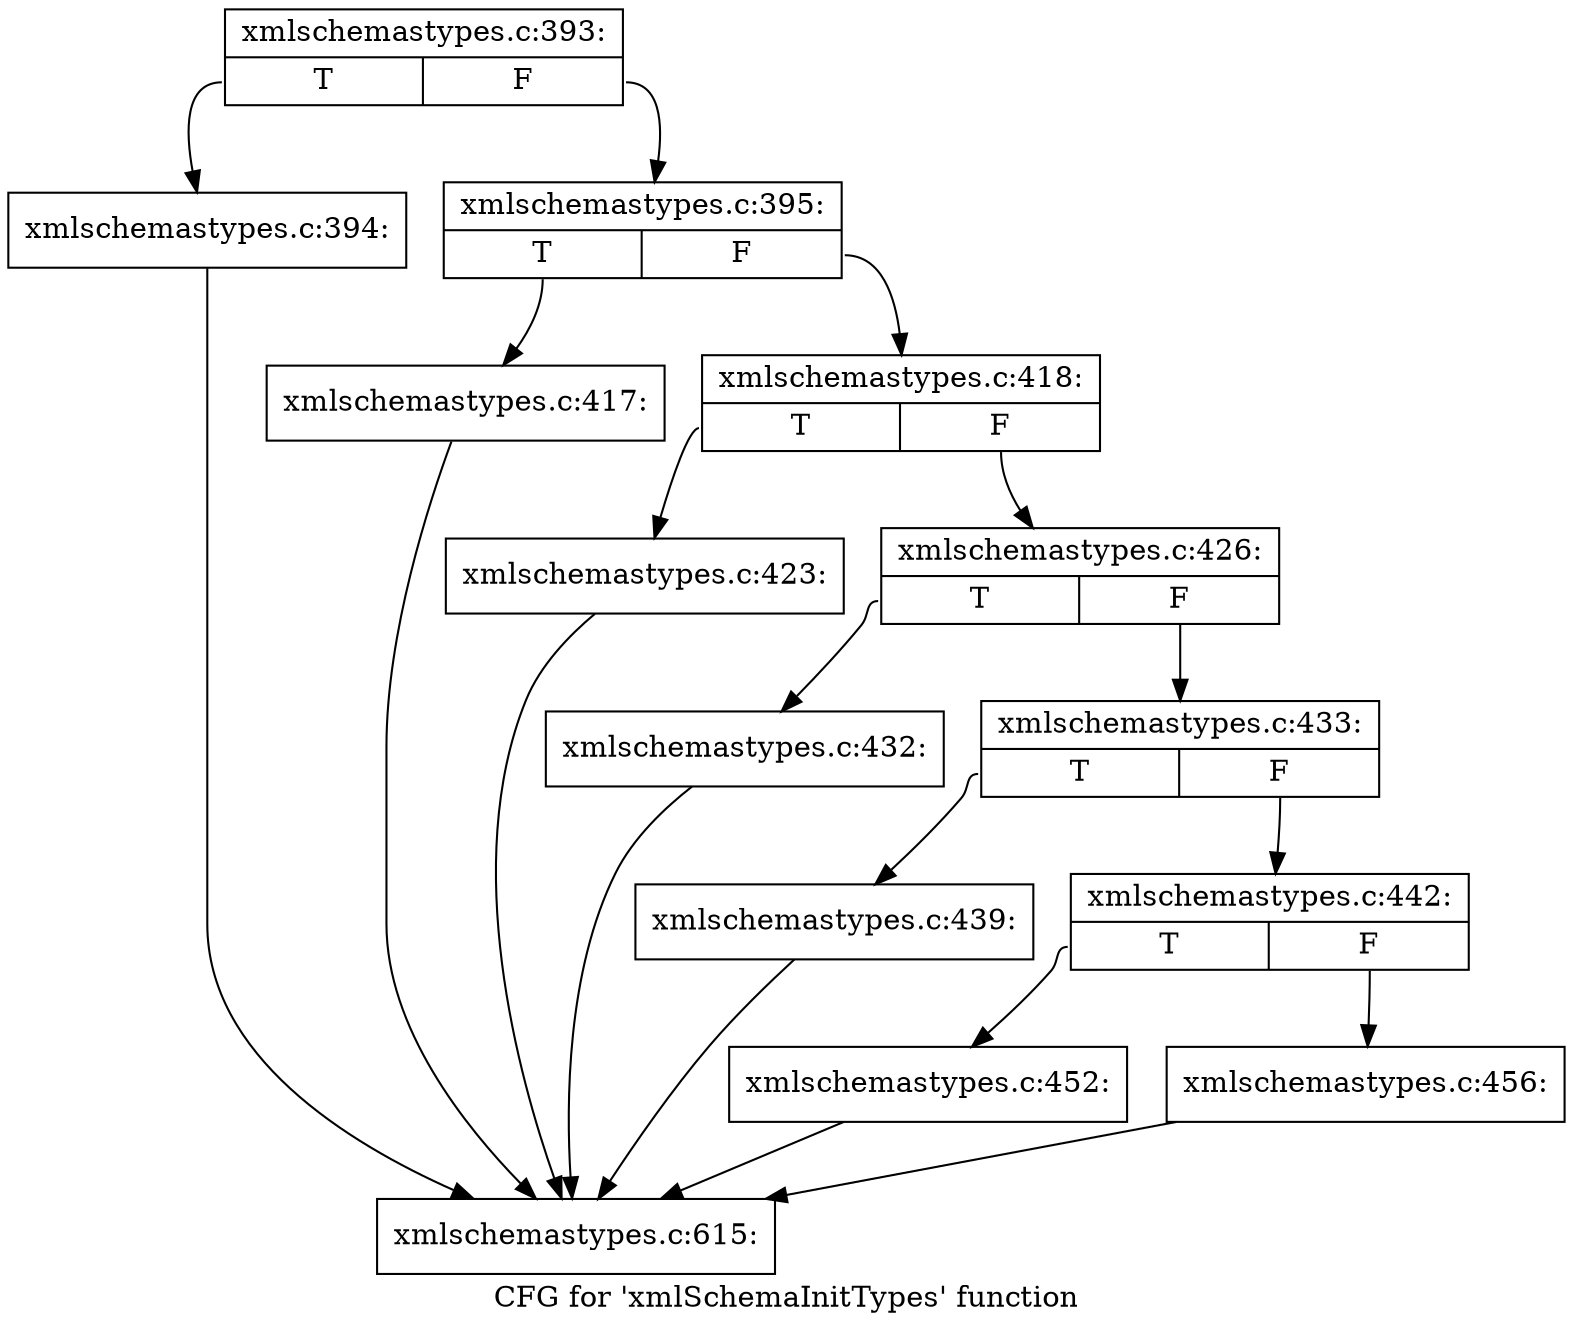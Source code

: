 digraph "CFG for 'xmlSchemaInitTypes' function" {
	label="CFG for 'xmlSchemaInitTypes' function";

	Node0x5589650 [shape=record,label="{xmlschemastypes.c:393:|{<s0>T|<s1>F}}"];
	Node0x5589650:s0 -> Node0x558a190;
	Node0x5589650:s1 -> Node0x5589820;
	Node0x558a190 [shape=record,label="{xmlschemastypes.c:394:}"];
	Node0x558a190 -> Node0x558a4e0;
	Node0x5589820 [shape=record,label="{xmlschemastypes.c:395:|{<s0>T|<s1>F}}"];
	Node0x5589820:s0 -> Node0x55b1ca0;
	Node0x5589820:s1 -> Node0x55b2050;
	Node0x55b1ca0 [shape=record,label="{xmlschemastypes.c:417:}"];
	Node0x55b1ca0 -> Node0x558a4e0;
	Node0x55b2050 [shape=record,label="{xmlschemastypes.c:418:|{<s0>T|<s1>F}}"];
	Node0x55b2050:s0 -> Node0x55bbf40;
	Node0x55b2050:s1 -> Node0x55bbf90;
	Node0x55bbf40 [shape=record,label="{xmlschemastypes.c:423:}"];
	Node0x55bbf40 -> Node0x558a4e0;
	Node0x55bbf90 [shape=record,label="{xmlschemastypes.c:426:|{<s0>T|<s1>F}}"];
	Node0x55bbf90:s0 -> Node0x55b1b40;
	Node0x55bbf90:s1 -> Node0x55b1b90;
	Node0x55b1b40 [shape=record,label="{xmlschemastypes.c:432:}"];
	Node0x55b1b40 -> Node0x558a4e0;
	Node0x55b1b90 [shape=record,label="{xmlschemastypes.c:433:|{<s0>T|<s1>F}}"];
	Node0x55b1b90:s0 -> Node0x55bfae0;
	Node0x55b1b90:s1 -> Node0x55bfb30;
	Node0x55bfae0 [shape=record,label="{xmlschemastypes.c:439:}"];
	Node0x55bfae0 -> Node0x558a4e0;
	Node0x55bfb30 [shape=record,label="{xmlschemastypes.c:442:|{<s0>T|<s1>F}}"];
	Node0x55bfb30:s0 -> Node0x55bde90;
	Node0x55bfb30:s1 -> Node0x55c1280;
	Node0x55bde90 [shape=record,label="{xmlschemastypes.c:452:}"];
	Node0x55bde90 -> Node0x558a4e0;
	Node0x55c1280 [shape=record,label="{xmlschemastypes.c:456:}"];
	Node0x55c1280 -> Node0x558a4e0;
	Node0x558a4e0 [shape=record,label="{xmlschemastypes.c:615:}"];
}
